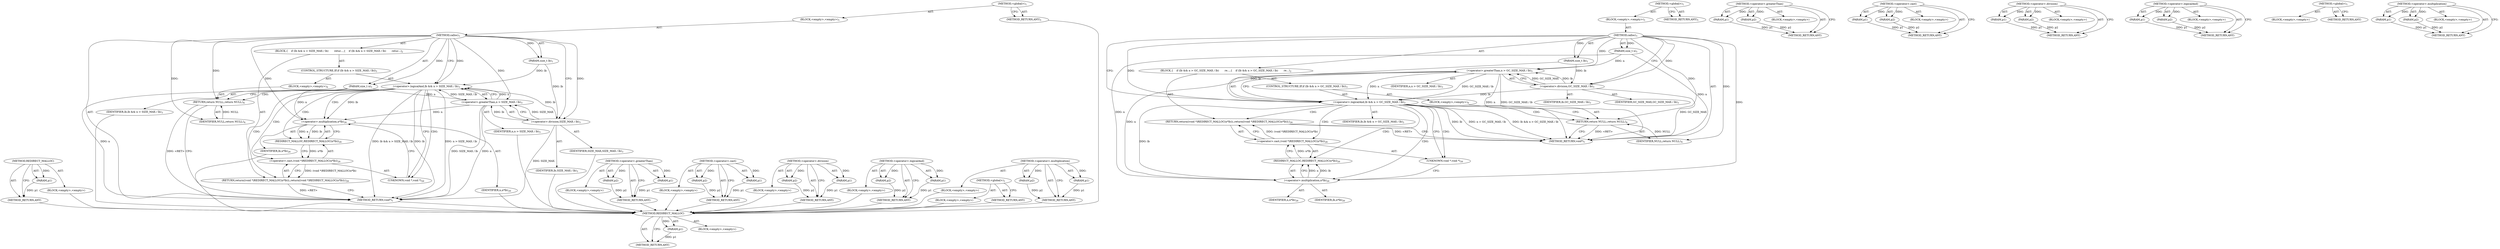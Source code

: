 digraph "&lt;operator&gt;.multiplication" {
vulnerable_69 [label=<(METHOD,REDIRECT_MALLOC)>];
vulnerable_70 [label=<(PARAM,p1)>];
vulnerable_71 [label=<(BLOCK,&lt;empty&gt;,&lt;empty&gt;)>];
vulnerable_72 [label=<(METHOD_RETURN,ANY)>];
vulnerable_6 [label=<(METHOD,&lt;global&gt;)<SUB>1</SUB>>];
vulnerable_7 [label=<(BLOCK,&lt;empty&gt;,&lt;empty&gt;)<SUB>1</SUB>>];
vulnerable_8 [label=<(METHOD,calloc)<SUB>1</SUB>>];
vulnerable_9 [label=<(PARAM,size_t n)<SUB>1</SUB>>];
vulnerable_10 [label=<(PARAM,size_t lb)<SUB>1</SUB>>];
vulnerable_11 [label=<(BLOCK,{
    if (lb &amp;&amp; n &gt; SIZE_MAX / lb)
       retur...,{
    if (lb &amp;&amp; n &gt; SIZE_MAX / lb)
       retur...)<SUB>2</SUB>>];
vulnerable_12 [label=<(CONTROL_STRUCTURE,IF,if (lb &amp;&amp; n &gt; SIZE_MAX / lb))<SUB>3</SUB>>];
vulnerable_13 [label=<(&lt;operator&gt;.logicalAnd,lb &amp;&amp; n &gt; SIZE_MAX / lb)<SUB>3</SUB>>];
vulnerable_14 [label=<(IDENTIFIER,lb,lb &amp;&amp; n &gt; SIZE_MAX / lb)<SUB>3</SUB>>];
vulnerable_15 [label=<(&lt;operator&gt;.greaterThan,n &gt; SIZE_MAX / lb)<SUB>3</SUB>>];
vulnerable_16 [label=<(IDENTIFIER,n,n &gt; SIZE_MAX / lb)<SUB>3</SUB>>];
vulnerable_17 [label=<(&lt;operator&gt;.division,SIZE_MAX / lb)<SUB>3</SUB>>];
vulnerable_18 [label=<(IDENTIFIER,SIZE_MAX,SIZE_MAX / lb)<SUB>3</SUB>>];
vulnerable_19 [label=<(IDENTIFIER,lb,SIZE_MAX / lb)<SUB>3</SUB>>];
vulnerable_20 [label=<(BLOCK,&lt;empty&gt;,&lt;empty&gt;)<SUB>4</SUB>>];
vulnerable_21 [label=<(RETURN,return NULL;,return NULL;)<SUB>4</SUB>>];
vulnerable_22 [label=<(IDENTIFIER,NULL,return NULL;)<SUB>4</SUB>>];
vulnerable_23 [label=<(RETURN,return((void *)REDIRECT_MALLOC(n*lb));,return((void *)REDIRECT_MALLOC(n*lb));)<SUB>26</SUB>>];
vulnerable_24 [label=<(&lt;operator&gt;.cast,(void *)REDIRECT_MALLOC(n*lb))<SUB>26</SUB>>];
vulnerable_25 [label=<(UNKNOWN,void *,void *)<SUB>26</SUB>>];
vulnerable_26 [label=<(REDIRECT_MALLOC,REDIRECT_MALLOC(n*lb))<SUB>26</SUB>>];
vulnerable_27 [label=<(&lt;operator&gt;.multiplication,n*lb)<SUB>26</SUB>>];
vulnerable_28 [label=<(IDENTIFIER,n,n*lb)<SUB>26</SUB>>];
vulnerable_29 [label=<(IDENTIFIER,lb,n*lb)<SUB>26</SUB>>];
vulnerable_30 [label=<(METHOD_RETURN,void*)<SUB>1</SUB>>];
vulnerable_32 [label=<(METHOD_RETURN,ANY)<SUB>1</SUB>>];
vulnerable_54 [label=<(METHOD,&lt;operator&gt;.greaterThan)>];
vulnerable_55 [label=<(PARAM,p1)>];
vulnerable_56 [label=<(PARAM,p2)>];
vulnerable_57 [label=<(BLOCK,&lt;empty&gt;,&lt;empty&gt;)>];
vulnerable_58 [label=<(METHOD_RETURN,ANY)>];
vulnerable_64 [label=<(METHOD,&lt;operator&gt;.cast)>];
vulnerable_65 [label=<(PARAM,p1)>];
vulnerable_66 [label=<(PARAM,p2)>];
vulnerable_67 [label=<(BLOCK,&lt;empty&gt;,&lt;empty&gt;)>];
vulnerable_68 [label=<(METHOD_RETURN,ANY)>];
vulnerable_59 [label=<(METHOD,&lt;operator&gt;.division)>];
vulnerable_60 [label=<(PARAM,p1)>];
vulnerable_61 [label=<(PARAM,p2)>];
vulnerable_62 [label=<(BLOCK,&lt;empty&gt;,&lt;empty&gt;)>];
vulnerable_63 [label=<(METHOD_RETURN,ANY)>];
vulnerable_49 [label=<(METHOD,&lt;operator&gt;.logicalAnd)>];
vulnerable_50 [label=<(PARAM,p1)>];
vulnerable_51 [label=<(PARAM,p2)>];
vulnerable_52 [label=<(BLOCK,&lt;empty&gt;,&lt;empty&gt;)>];
vulnerable_53 [label=<(METHOD_RETURN,ANY)>];
vulnerable_43 [label=<(METHOD,&lt;global&gt;)<SUB>1</SUB>>];
vulnerable_44 [label=<(BLOCK,&lt;empty&gt;,&lt;empty&gt;)>];
vulnerable_45 [label=<(METHOD_RETURN,ANY)>];
vulnerable_73 [label=<(METHOD,&lt;operator&gt;.multiplication)>];
vulnerable_74 [label=<(PARAM,p1)>];
vulnerable_75 [label=<(PARAM,p2)>];
vulnerable_76 [label=<(BLOCK,&lt;empty&gt;,&lt;empty&gt;)>];
vulnerable_77 [label=<(METHOD_RETURN,ANY)>];
fixed_69 [label=<(METHOD,REDIRECT_MALLOC)>];
fixed_70 [label=<(PARAM,p1)>];
fixed_71 [label=<(BLOCK,&lt;empty&gt;,&lt;empty&gt;)>];
fixed_72 [label=<(METHOD_RETURN,ANY)>];
fixed_6 [label=<(METHOD,&lt;global&gt;)<SUB>1</SUB>>];
fixed_7 [label=<(BLOCK,&lt;empty&gt;,&lt;empty&gt;)<SUB>1</SUB>>];
fixed_8 [label=<(METHOD,calloc)<SUB>1</SUB>>];
fixed_9 [label=<(PARAM,size_t n)<SUB>1</SUB>>];
fixed_10 [label=<(PARAM,size_t lb)<SUB>1</SUB>>];
fixed_11 [label=<(BLOCK,{
    if (lb &amp;&amp; n &gt; GC_SIZE_MAX / lb)
       re...,{
    if (lb &amp;&amp; n &gt; GC_SIZE_MAX / lb)
       re...)<SUB>2</SUB>>];
fixed_12 [label=<(CONTROL_STRUCTURE,IF,if (lb &amp;&amp; n &gt; GC_SIZE_MAX / lb))<SUB>3</SUB>>];
fixed_13 [label=<(&lt;operator&gt;.logicalAnd,lb &amp;&amp; n &gt; GC_SIZE_MAX / lb)<SUB>3</SUB>>];
fixed_14 [label=<(IDENTIFIER,lb,lb &amp;&amp; n &gt; GC_SIZE_MAX / lb)<SUB>3</SUB>>];
fixed_15 [label=<(&lt;operator&gt;.greaterThan,n &gt; GC_SIZE_MAX / lb)<SUB>3</SUB>>];
fixed_16 [label=<(IDENTIFIER,n,n &gt; GC_SIZE_MAX / lb)<SUB>3</SUB>>];
fixed_17 [label=<(&lt;operator&gt;.division,GC_SIZE_MAX / lb)<SUB>3</SUB>>];
fixed_18 [label=<(IDENTIFIER,GC_SIZE_MAX,GC_SIZE_MAX / lb)<SUB>3</SUB>>];
fixed_19 [label=<(IDENTIFIER,lb,GC_SIZE_MAX / lb)<SUB>3</SUB>>];
fixed_20 [label=<(BLOCK,&lt;empty&gt;,&lt;empty&gt;)<SUB>4</SUB>>];
fixed_21 [label=<(RETURN,return NULL;,return NULL;)<SUB>4</SUB>>];
fixed_22 [label=<(IDENTIFIER,NULL,return NULL;)<SUB>4</SUB>>];
fixed_23 [label=<(RETURN,return((void *)REDIRECT_MALLOC(n*lb));,return((void *)REDIRECT_MALLOC(n*lb));)<SUB>26</SUB>>];
fixed_24 [label=<(&lt;operator&gt;.cast,(void *)REDIRECT_MALLOC(n*lb))<SUB>26</SUB>>];
fixed_25 [label=<(UNKNOWN,void *,void *)<SUB>26</SUB>>];
fixed_26 [label=<(REDIRECT_MALLOC,REDIRECT_MALLOC(n*lb))<SUB>26</SUB>>];
fixed_27 [label=<(&lt;operator&gt;.multiplication,n*lb)<SUB>26</SUB>>];
fixed_28 [label=<(IDENTIFIER,n,n*lb)<SUB>26</SUB>>];
fixed_29 [label=<(IDENTIFIER,lb,n*lb)<SUB>26</SUB>>];
fixed_30 [label=<(METHOD_RETURN,void*)<SUB>1</SUB>>];
fixed_32 [label=<(METHOD_RETURN,ANY)<SUB>1</SUB>>];
fixed_54 [label=<(METHOD,&lt;operator&gt;.greaterThan)>];
fixed_55 [label=<(PARAM,p1)>];
fixed_56 [label=<(PARAM,p2)>];
fixed_57 [label=<(BLOCK,&lt;empty&gt;,&lt;empty&gt;)>];
fixed_58 [label=<(METHOD_RETURN,ANY)>];
fixed_64 [label=<(METHOD,&lt;operator&gt;.cast)>];
fixed_65 [label=<(PARAM,p1)>];
fixed_66 [label=<(PARAM,p2)>];
fixed_67 [label=<(BLOCK,&lt;empty&gt;,&lt;empty&gt;)>];
fixed_68 [label=<(METHOD_RETURN,ANY)>];
fixed_59 [label=<(METHOD,&lt;operator&gt;.division)>];
fixed_60 [label=<(PARAM,p1)>];
fixed_61 [label=<(PARAM,p2)>];
fixed_62 [label=<(BLOCK,&lt;empty&gt;,&lt;empty&gt;)>];
fixed_63 [label=<(METHOD_RETURN,ANY)>];
fixed_49 [label=<(METHOD,&lt;operator&gt;.logicalAnd)>];
fixed_50 [label=<(PARAM,p1)>];
fixed_51 [label=<(PARAM,p2)>];
fixed_52 [label=<(BLOCK,&lt;empty&gt;,&lt;empty&gt;)>];
fixed_53 [label=<(METHOD_RETURN,ANY)>];
fixed_43 [label=<(METHOD,&lt;global&gt;)<SUB>1</SUB>>];
fixed_44 [label=<(BLOCK,&lt;empty&gt;,&lt;empty&gt;)>];
fixed_45 [label=<(METHOD_RETURN,ANY)>];
fixed_73 [label=<(METHOD,&lt;operator&gt;.multiplication)>];
fixed_74 [label=<(PARAM,p1)>];
fixed_75 [label=<(PARAM,p2)>];
fixed_76 [label=<(BLOCK,&lt;empty&gt;,&lt;empty&gt;)>];
fixed_77 [label=<(METHOD_RETURN,ANY)>];
vulnerable_69 -> vulnerable_70  [key=0, label="AST: "];
vulnerable_69 -> vulnerable_70  [key=1, label="DDG: "];
vulnerable_69 -> vulnerable_71  [key=0, label="AST: "];
vulnerable_69 -> vulnerable_72  [key=0, label="AST: "];
vulnerable_69 -> vulnerable_72  [key=1, label="CFG: "];
vulnerable_70 -> vulnerable_72  [key=0, label="DDG: p1"];
vulnerable_71 -> fixed_69  [key=0];
vulnerable_72 -> fixed_69  [key=0];
vulnerable_6 -> vulnerable_7  [key=0, label="AST: "];
vulnerable_6 -> vulnerable_32  [key=0, label="AST: "];
vulnerable_6 -> vulnerable_32  [key=1, label="CFG: "];
vulnerable_7 -> vulnerable_8  [key=0, label="AST: "];
vulnerable_8 -> vulnerable_9  [key=0, label="AST: "];
vulnerable_8 -> vulnerable_9  [key=1, label="DDG: "];
vulnerable_8 -> vulnerable_10  [key=0, label="AST: "];
vulnerable_8 -> vulnerable_10  [key=1, label="DDG: "];
vulnerable_8 -> vulnerable_11  [key=0, label="AST: "];
vulnerable_8 -> vulnerable_30  [key=0, label="AST: "];
vulnerable_8 -> vulnerable_13  [key=0, label="CFG: "];
vulnerable_8 -> vulnerable_13  [key=1, label="DDG: "];
vulnerable_8 -> vulnerable_17  [key=0, label="CFG: "];
vulnerable_8 -> vulnerable_17  [key=1, label="DDG: "];
vulnerable_8 -> vulnerable_21  [key=0, label="DDG: "];
vulnerable_8 -> vulnerable_15  [key=0, label="DDG: "];
vulnerable_8 -> vulnerable_22  [key=0, label="DDG: "];
vulnerable_8 -> vulnerable_27  [key=0, label="DDG: "];
vulnerable_9 -> vulnerable_30  [key=0, label="DDG: n"];
vulnerable_9 -> vulnerable_15  [key=0, label="DDG: n"];
vulnerable_9 -> vulnerable_27  [key=0, label="DDG: n"];
vulnerable_10 -> vulnerable_13  [key=0, label="DDG: lb"];
vulnerable_10 -> vulnerable_17  [key=0, label="DDG: lb"];
vulnerable_11 -> vulnerable_12  [key=0, label="AST: "];
vulnerable_11 -> vulnerable_23  [key=0, label="AST: "];
vulnerable_12 -> vulnerable_13  [key=0, label="AST: "];
vulnerable_12 -> vulnerable_20  [key=0, label="AST: "];
vulnerable_13 -> vulnerable_14  [key=0, label="AST: "];
vulnerable_13 -> vulnerable_15  [key=0, label="AST: "];
vulnerable_13 -> vulnerable_25  [key=0, label="CFG: "];
vulnerable_13 -> vulnerable_25  [key=1, label="CDG: "];
vulnerable_13 -> vulnerable_21  [key=0, label="CFG: "];
vulnerable_13 -> vulnerable_21  [key=1, label="CDG: "];
vulnerable_13 -> vulnerable_30  [key=0, label="DDG: lb"];
vulnerable_13 -> vulnerable_30  [key=1, label="DDG: n &gt; SIZE_MAX / lb"];
vulnerable_13 -> vulnerable_30  [key=2, label="DDG: lb &amp;&amp; n &gt; SIZE_MAX / lb"];
vulnerable_13 -> vulnerable_27  [key=0, label="DDG: lb"];
vulnerable_13 -> vulnerable_27  [key=1, label="CDG: "];
vulnerable_13 -> vulnerable_24  [key=0, label="CDG: "];
vulnerable_13 -> vulnerable_26  [key=0, label="CDG: "];
vulnerable_13 -> vulnerable_23  [key=0, label="CDG: "];
vulnerable_14 -> fixed_69  [key=0];
vulnerable_15 -> vulnerable_16  [key=0, label="AST: "];
vulnerable_15 -> vulnerable_17  [key=0, label="AST: "];
vulnerable_15 -> vulnerable_13  [key=0, label="CFG: "];
vulnerable_15 -> vulnerable_13  [key=1, label="DDG: n"];
vulnerable_15 -> vulnerable_13  [key=2, label="DDG: SIZE_MAX / lb"];
vulnerable_15 -> vulnerable_30  [key=0, label="DDG: n"];
vulnerable_15 -> vulnerable_30  [key=1, label="DDG: SIZE_MAX / lb"];
vulnerable_15 -> vulnerable_27  [key=0, label="DDG: n"];
vulnerable_16 -> fixed_69  [key=0];
vulnerable_17 -> vulnerable_18  [key=0, label="AST: "];
vulnerable_17 -> vulnerable_19  [key=0, label="AST: "];
vulnerable_17 -> vulnerable_15  [key=0, label="CFG: "];
vulnerable_17 -> vulnerable_15  [key=1, label="DDG: SIZE_MAX"];
vulnerable_17 -> vulnerable_15  [key=2, label="DDG: lb"];
vulnerable_17 -> vulnerable_30  [key=0, label="DDG: SIZE_MAX"];
vulnerable_17 -> vulnerable_13  [key=0, label="DDG: lb"];
vulnerable_18 -> fixed_69  [key=0];
vulnerable_19 -> fixed_69  [key=0];
vulnerable_20 -> vulnerable_21  [key=0, label="AST: "];
vulnerable_21 -> vulnerable_22  [key=0, label="AST: "];
vulnerable_21 -> vulnerable_30  [key=0, label="CFG: "];
vulnerable_21 -> vulnerable_30  [key=1, label="DDG: &lt;RET&gt;"];
vulnerable_22 -> vulnerable_21  [key=0, label="DDG: NULL"];
vulnerable_23 -> vulnerable_24  [key=0, label="AST: "];
vulnerable_23 -> vulnerable_30  [key=0, label="CFG: "];
vulnerable_23 -> vulnerable_30  [key=1, label="DDG: &lt;RET&gt;"];
vulnerable_24 -> vulnerable_25  [key=0, label="AST: "];
vulnerable_24 -> vulnerable_26  [key=0, label="AST: "];
vulnerable_24 -> vulnerable_23  [key=0, label="CFG: "];
vulnerable_24 -> vulnerable_23  [key=1, label="DDG: (void *)REDIRECT_MALLOC(n*lb)"];
vulnerable_25 -> vulnerable_27  [key=0, label="CFG: "];
vulnerable_26 -> vulnerable_27  [key=0, label="AST: "];
vulnerable_26 -> vulnerable_24  [key=0, label="CFG: "];
vulnerable_26 -> vulnerable_24  [key=1, label="DDG: n*lb"];
vulnerable_27 -> vulnerable_28  [key=0, label="AST: "];
vulnerable_27 -> vulnerable_29  [key=0, label="AST: "];
vulnerable_27 -> vulnerable_26  [key=0, label="CFG: "];
vulnerable_27 -> vulnerable_26  [key=1, label="DDG: n"];
vulnerable_27 -> vulnerable_26  [key=2, label="DDG: lb"];
vulnerable_28 -> fixed_69  [key=0];
vulnerable_29 -> fixed_69  [key=0];
vulnerable_30 -> fixed_69  [key=0];
vulnerable_32 -> fixed_69  [key=0];
vulnerable_54 -> vulnerable_55  [key=0, label="AST: "];
vulnerable_54 -> vulnerable_55  [key=1, label="DDG: "];
vulnerable_54 -> vulnerable_57  [key=0, label="AST: "];
vulnerable_54 -> vulnerable_56  [key=0, label="AST: "];
vulnerable_54 -> vulnerable_56  [key=1, label="DDG: "];
vulnerable_54 -> vulnerable_58  [key=0, label="AST: "];
vulnerable_54 -> vulnerable_58  [key=1, label="CFG: "];
vulnerable_55 -> vulnerable_58  [key=0, label="DDG: p1"];
vulnerable_56 -> vulnerable_58  [key=0, label="DDG: p2"];
vulnerable_57 -> fixed_69  [key=0];
vulnerable_58 -> fixed_69  [key=0];
vulnerable_64 -> vulnerable_65  [key=0, label="AST: "];
vulnerable_64 -> vulnerable_65  [key=1, label="DDG: "];
vulnerable_64 -> vulnerable_67  [key=0, label="AST: "];
vulnerable_64 -> vulnerable_66  [key=0, label="AST: "];
vulnerable_64 -> vulnerable_66  [key=1, label="DDG: "];
vulnerable_64 -> vulnerable_68  [key=0, label="AST: "];
vulnerable_64 -> vulnerable_68  [key=1, label="CFG: "];
vulnerable_65 -> vulnerable_68  [key=0, label="DDG: p1"];
vulnerable_66 -> vulnerable_68  [key=0, label="DDG: p2"];
vulnerable_67 -> fixed_69  [key=0];
vulnerable_68 -> fixed_69  [key=0];
vulnerable_59 -> vulnerable_60  [key=0, label="AST: "];
vulnerable_59 -> vulnerable_60  [key=1, label="DDG: "];
vulnerable_59 -> vulnerable_62  [key=0, label="AST: "];
vulnerable_59 -> vulnerable_61  [key=0, label="AST: "];
vulnerable_59 -> vulnerable_61  [key=1, label="DDG: "];
vulnerable_59 -> vulnerable_63  [key=0, label="AST: "];
vulnerable_59 -> vulnerable_63  [key=1, label="CFG: "];
vulnerable_60 -> vulnerable_63  [key=0, label="DDG: p1"];
vulnerable_61 -> vulnerable_63  [key=0, label="DDG: p2"];
vulnerable_62 -> fixed_69  [key=0];
vulnerable_63 -> fixed_69  [key=0];
vulnerable_49 -> vulnerable_50  [key=0, label="AST: "];
vulnerable_49 -> vulnerable_50  [key=1, label="DDG: "];
vulnerable_49 -> vulnerable_52  [key=0, label="AST: "];
vulnerable_49 -> vulnerable_51  [key=0, label="AST: "];
vulnerable_49 -> vulnerable_51  [key=1, label="DDG: "];
vulnerable_49 -> vulnerable_53  [key=0, label="AST: "];
vulnerable_49 -> vulnerable_53  [key=1, label="CFG: "];
vulnerable_50 -> vulnerable_53  [key=0, label="DDG: p1"];
vulnerable_51 -> vulnerable_53  [key=0, label="DDG: p2"];
vulnerable_52 -> fixed_69  [key=0];
vulnerable_53 -> fixed_69  [key=0];
vulnerable_43 -> vulnerable_44  [key=0, label="AST: "];
vulnerable_43 -> vulnerable_45  [key=0, label="AST: "];
vulnerable_43 -> vulnerable_45  [key=1, label="CFG: "];
vulnerable_44 -> fixed_69  [key=0];
vulnerable_45 -> fixed_69  [key=0];
vulnerable_73 -> vulnerable_74  [key=0, label="AST: "];
vulnerable_73 -> vulnerable_74  [key=1, label="DDG: "];
vulnerable_73 -> vulnerable_76  [key=0, label="AST: "];
vulnerable_73 -> vulnerable_75  [key=0, label="AST: "];
vulnerable_73 -> vulnerable_75  [key=1, label="DDG: "];
vulnerable_73 -> vulnerable_77  [key=0, label="AST: "];
vulnerable_73 -> vulnerable_77  [key=1, label="CFG: "];
vulnerable_74 -> vulnerable_77  [key=0, label="DDG: p1"];
vulnerable_75 -> vulnerable_77  [key=0, label="DDG: p2"];
vulnerable_76 -> fixed_69  [key=0];
vulnerable_77 -> fixed_69  [key=0];
fixed_69 -> fixed_70  [key=0, label="AST: "];
fixed_69 -> fixed_70  [key=1, label="DDG: "];
fixed_69 -> fixed_71  [key=0, label="AST: "];
fixed_69 -> fixed_72  [key=0, label="AST: "];
fixed_69 -> fixed_72  [key=1, label="CFG: "];
fixed_70 -> fixed_72  [key=0, label="DDG: p1"];
fixed_6 -> fixed_7  [key=0, label="AST: "];
fixed_6 -> fixed_32  [key=0, label="AST: "];
fixed_6 -> fixed_32  [key=1, label="CFG: "];
fixed_7 -> fixed_8  [key=0, label="AST: "];
fixed_8 -> fixed_9  [key=0, label="AST: "];
fixed_8 -> fixed_9  [key=1, label="DDG: "];
fixed_8 -> fixed_10  [key=0, label="AST: "];
fixed_8 -> fixed_10  [key=1, label="DDG: "];
fixed_8 -> fixed_11  [key=0, label="AST: "];
fixed_8 -> fixed_30  [key=0, label="AST: "];
fixed_8 -> fixed_13  [key=0, label="CFG: "];
fixed_8 -> fixed_13  [key=1, label="DDG: "];
fixed_8 -> fixed_17  [key=0, label="CFG: "];
fixed_8 -> fixed_17  [key=1, label="DDG: "];
fixed_8 -> fixed_21  [key=0, label="DDG: "];
fixed_8 -> fixed_15  [key=0, label="DDG: "];
fixed_8 -> fixed_22  [key=0, label="DDG: "];
fixed_8 -> fixed_27  [key=0, label="DDG: "];
fixed_9 -> fixed_30  [key=0, label="DDG: n"];
fixed_9 -> fixed_15  [key=0, label="DDG: n"];
fixed_9 -> fixed_27  [key=0, label="DDG: n"];
fixed_10 -> fixed_13  [key=0, label="DDG: lb"];
fixed_10 -> fixed_17  [key=0, label="DDG: lb"];
fixed_11 -> fixed_12  [key=0, label="AST: "];
fixed_11 -> fixed_23  [key=0, label="AST: "];
fixed_12 -> fixed_13  [key=0, label="AST: "];
fixed_12 -> fixed_20  [key=0, label="AST: "];
fixed_13 -> fixed_14  [key=0, label="AST: "];
fixed_13 -> fixed_15  [key=0, label="AST: "];
fixed_13 -> fixed_25  [key=0, label="CFG: "];
fixed_13 -> fixed_25  [key=1, label="CDG: "];
fixed_13 -> fixed_21  [key=0, label="CFG: "];
fixed_13 -> fixed_21  [key=1, label="CDG: "];
fixed_13 -> fixed_30  [key=0, label="DDG: lb"];
fixed_13 -> fixed_30  [key=1, label="DDG: n &gt; GC_SIZE_MAX / lb"];
fixed_13 -> fixed_30  [key=2, label="DDG: lb &amp;&amp; n &gt; GC_SIZE_MAX / lb"];
fixed_13 -> fixed_27  [key=0, label="DDG: lb"];
fixed_13 -> fixed_27  [key=1, label="CDG: "];
fixed_13 -> fixed_24  [key=0, label="CDG: "];
fixed_13 -> fixed_26  [key=0, label="CDG: "];
fixed_13 -> fixed_23  [key=0, label="CDG: "];
fixed_15 -> fixed_16  [key=0, label="AST: "];
fixed_15 -> fixed_17  [key=0, label="AST: "];
fixed_15 -> fixed_13  [key=0, label="CFG: "];
fixed_15 -> fixed_13  [key=1, label="DDG: n"];
fixed_15 -> fixed_13  [key=2, label="DDG: GC_SIZE_MAX / lb"];
fixed_15 -> fixed_30  [key=0, label="DDG: n"];
fixed_15 -> fixed_30  [key=1, label="DDG: GC_SIZE_MAX / lb"];
fixed_15 -> fixed_27  [key=0, label="DDG: n"];
fixed_17 -> fixed_18  [key=0, label="AST: "];
fixed_17 -> fixed_19  [key=0, label="AST: "];
fixed_17 -> fixed_15  [key=0, label="CFG: "];
fixed_17 -> fixed_15  [key=1, label="DDG: GC_SIZE_MAX"];
fixed_17 -> fixed_15  [key=2, label="DDG: lb"];
fixed_17 -> fixed_30  [key=0, label="DDG: GC_SIZE_MAX"];
fixed_17 -> fixed_13  [key=0, label="DDG: lb"];
fixed_20 -> fixed_21  [key=0, label="AST: "];
fixed_21 -> fixed_22  [key=0, label="AST: "];
fixed_21 -> fixed_30  [key=0, label="CFG: "];
fixed_21 -> fixed_30  [key=1, label="DDG: &lt;RET&gt;"];
fixed_22 -> fixed_21  [key=0, label="DDG: NULL"];
fixed_23 -> fixed_24  [key=0, label="AST: "];
fixed_23 -> fixed_30  [key=0, label="CFG: "];
fixed_23 -> fixed_30  [key=1, label="DDG: &lt;RET&gt;"];
fixed_24 -> fixed_25  [key=0, label="AST: "];
fixed_24 -> fixed_26  [key=0, label="AST: "];
fixed_24 -> fixed_23  [key=0, label="CFG: "];
fixed_24 -> fixed_23  [key=1, label="DDG: (void *)REDIRECT_MALLOC(n*lb)"];
fixed_25 -> fixed_27  [key=0, label="CFG: "];
fixed_26 -> fixed_27  [key=0, label="AST: "];
fixed_26 -> fixed_24  [key=0, label="CFG: "];
fixed_26 -> fixed_24  [key=1, label="DDG: n*lb"];
fixed_27 -> fixed_28  [key=0, label="AST: "];
fixed_27 -> fixed_29  [key=0, label="AST: "];
fixed_27 -> fixed_26  [key=0, label="CFG: "];
fixed_27 -> fixed_26  [key=1, label="DDG: n"];
fixed_27 -> fixed_26  [key=2, label="DDG: lb"];
fixed_54 -> fixed_55  [key=0, label="AST: "];
fixed_54 -> fixed_55  [key=1, label="DDG: "];
fixed_54 -> fixed_57  [key=0, label="AST: "];
fixed_54 -> fixed_56  [key=0, label="AST: "];
fixed_54 -> fixed_56  [key=1, label="DDG: "];
fixed_54 -> fixed_58  [key=0, label="AST: "];
fixed_54 -> fixed_58  [key=1, label="CFG: "];
fixed_55 -> fixed_58  [key=0, label="DDG: p1"];
fixed_56 -> fixed_58  [key=0, label="DDG: p2"];
fixed_64 -> fixed_65  [key=0, label="AST: "];
fixed_64 -> fixed_65  [key=1, label="DDG: "];
fixed_64 -> fixed_67  [key=0, label="AST: "];
fixed_64 -> fixed_66  [key=0, label="AST: "];
fixed_64 -> fixed_66  [key=1, label="DDG: "];
fixed_64 -> fixed_68  [key=0, label="AST: "];
fixed_64 -> fixed_68  [key=1, label="CFG: "];
fixed_65 -> fixed_68  [key=0, label="DDG: p1"];
fixed_66 -> fixed_68  [key=0, label="DDG: p2"];
fixed_59 -> fixed_60  [key=0, label="AST: "];
fixed_59 -> fixed_60  [key=1, label="DDG: "];
fixed_59 -> fixed_62  [key=0, label="AST: "];
fixed_59 -> fixed_61  [key=0, label="AST: "];
fixed_59 -> fixed_61  [key=1, label="DDG: "];
fixed_59 -> fixed_63  [key=0, label="AST: "];
fixed_59 -> fixed_63  [key=1, label="CFG: "];
fixed_60 -> fixed_63  [key=0, label="DDG: p1"];
fixed_61 -> fixed_63  [key=0, label="DDG: p2"];
fixed_49 -> fixed_50  [key=0, label="AST: "];
fixed_49 -> fixed_50  [key=1, label="DDG: "];
fixed_49 -> fixed_52  [key=0, label="AST: "];
fixed_49 -> fixed_51  [key=0, label="AST: "];
fixed_49 -> fixed_51  [key=1, label="DDG: "];
fixed_49 -> fixed_53  [key=0, label="AST: "];
fixed_49 -> fixed_53  [key=1, label="CFG: "];
fixed_50 -> fixed_53  [key=0, label="DDG: p1"];
fixed_51 -> fixed_53  [key=0, label="DDG: p2"];
fixed_43 -> fixed_44  [key=0, label="AST: "];
fixed_43 -> fixed_45  [key=0, label="AST: "];
fixed_43 -> fixed_45  [key=1, label="CFG: "];
fixed_73 -> fixed_74  [key=0, label="AST: "];
fixed_73 -> fixed_74  [key=1, label="DDG: "];
fixed_73 -> fixed_76  [key=0, label="AST: "];
fixed_73 -> fixed_75  [key=0, label="AST: "];
fixed_73 -> fixed_75  [key=1, label="DDG: "];
fixed_73 -> fixed_77  [key=0, label="AST: "];
fixed_73 -> fixed_77  [key=1, label="CFG: "];
fixed_74 -> fixed_77  [key=0, label="DDG: p1"];
fixed_75 -> fixed_77  [key=0, label="DDG: p2"];
}

